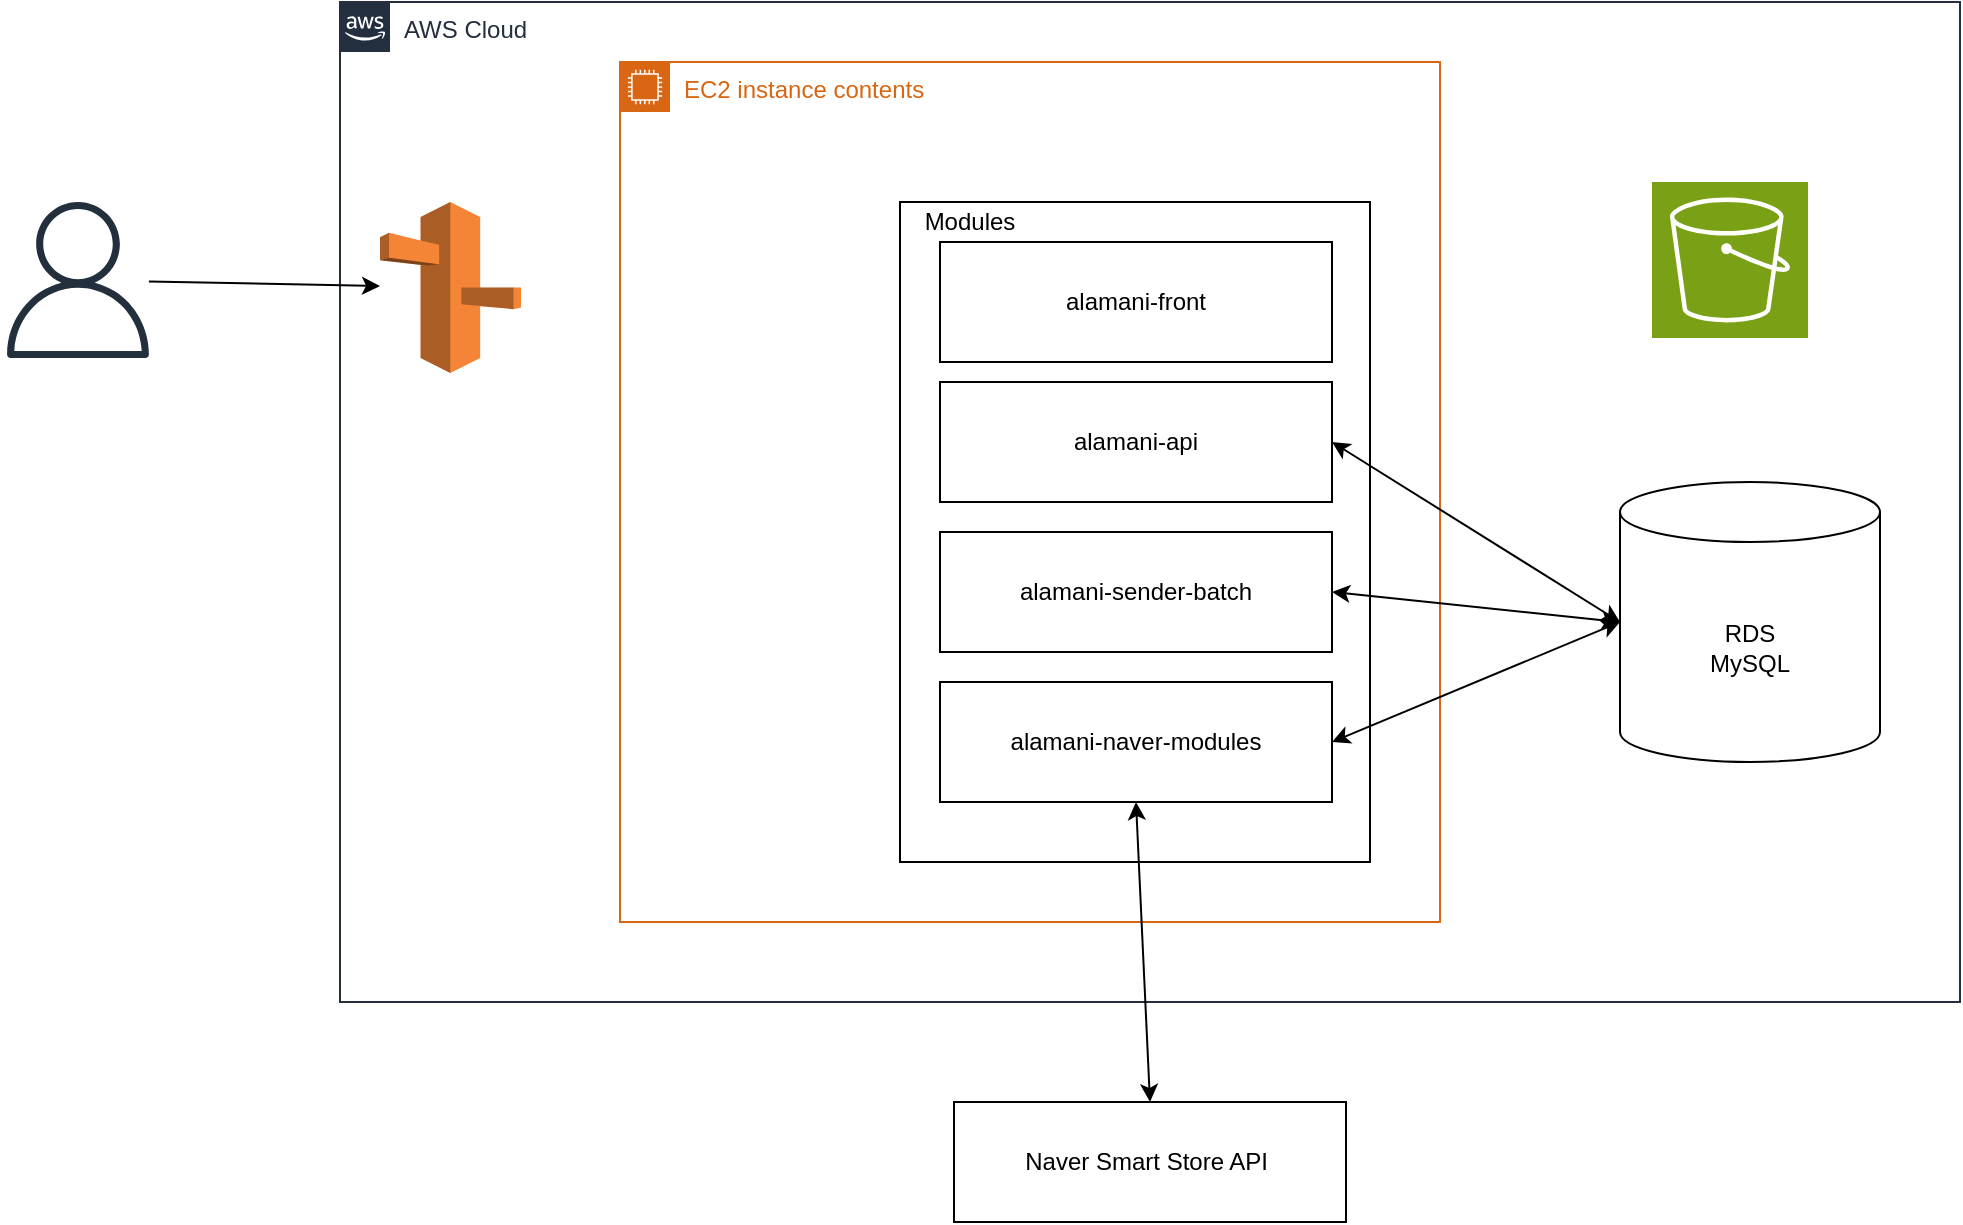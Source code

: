 <mxfile version="26.0.14">
  <diagram name="페이지-1" id="aB2JLFKd2H44Wkz3XPcQ">
    <mxGraphModel dx="3547" dy="1464" grid="1" gridSize="10" guides="1" tooltips="1" connect="1" arrows="1" fold="1" page="1" pageScale="1" pageWidth="827" pageHeight="1169" math="0" shadow="0">
      <root>
        <mxCell id="0" />
        <mxCell id="1" parent="0" />
        <mxCell id="tzBu8eTOmP9HdtIuSJKp-6" value="AWS Cloud" style="points=[[0,0],[0.25,0],[0.5,0],[0.75,0],[1,0],[1,0.25],[1,0.5],[1,0.75],[1,1],[0.75,1],[0.5,1],[0.25,1],[0,1],[0,0.75],[0,0.5],[0,0.25]];outlineConnect=0;gradientColor=none;html=1;whiteSpace=wrap;fontSize=12;fontStyle=0;container=1;pointerEvents=0;collapsible=0;recursiveResize=0;shape=mxgraph.aws4.group;grIcon=mxgraph.aws4.group_aws_cloud_alt;strokeColor=#232F3E;fillColor=none;verticalAlign=top;align=left;spacingLeft=30;fontColor=#232F3E;dashed=0;" vertex="1" parent="1">
          <mxGeometry x="60" y="90" width="810" height="500" as="geometry" />
        </mxCell>
        <mxCell id="tzBu8eTOmP9HdtIuSJKp-7" value="" style="sketch=0;points=[[0,0,0],[0.25,0,0],[0.5,0,0],[0.75,0,0],[1,0,0],[0,1,0],[0.25,1,0],[0.5,1,0],[0.75,1,0],[1,1,0],[0,0.25,0],[0,0.5,0],[0,0.75,0],[1,0.25,0],[1,0.5,0],[1,0.75,0]];outlineConnect=0;fontColor=#232F3E;fillColor=#7AA116;strokeColor=#ffffff;dashed=0;verticalLabelPosition=bottom;verticalAlign=top;align=center;html=1;fontSize=12;fontStyle=0;aspect=fixed;shape=mxgraph.aws4.resourceIcon;resIcon=mxgraph.aws4.s3;" vertex="1" parent="tzBu8eTOmP9HdtIuSJKp-6">
          <mxGeometry x="656" y="90" width="78" height="78" as="geometry" />
        </mxCell>
        <mxCell id="tzBu8eTOmP9HdtIuSJKp-9" value="EC2 instance contents" style="points=[[0,0],[0.25,0],[0.5,0],[0.75,0],[1,0],[1,0.25],[1,0.5],[1,0.75],[1,1],[0.75,1],[0.5,1],[0.25,1],[0,1],[0,0.75],[0,0.5],[0,0.25]];outlineConnect=0;gradientColor=none;html=1;whiteSpace=wrap;fontSize=12;fontStyle=0;container=1;pointerEvents=0;collapsible=0;recursiveResize=0;shape=mxgraph.aws4.group;grIcon=mxgraph.aws4.group_ec2_instance_contents;strokeColor=#D86613;fillColor=none;verticalAlign=top;align=left;spacingLeft=30;fontColor=#D86613;dashed=0;" vertex="1" parent="tzBu8eTOmP9HdtIuSJKp-6">
          <mxGeometry x="140" y="30" width="410" height="430" as="geometry" />
        </mxCell>
        <mxCell id="tzBu8eTOmP9HdtIuSJKp-21" value="" style="rounded=0;whiteSpace=wrap;html=1;" vertex="1" parent="tzBu8eTOmP9HdtIuSJKp-9">
          <mxGeometry x="140" y="70" width="235" height="330" as="geometry" />
        </mxCell>
        <mxCell id="tzBu8eTOmP9HdtIuSJKp-16" value="alamani-naver-modules" style="rounded=0;whiteSpace=wrap;html=1;" vertex="1" parent="tzBu8eTOmP9HdtIuSJKp-9">
          <mxGeometry x="160" y="310" width="196" height="60" as="geometry" />
        </mxCell>
        <mxCell id="tzBu8eTOmP9HdtIuSJKp-17" value="alamani-front" style="rounded=0;whiteSpace=wrap;html=1;" vertex="1" parent="tzBu8eTOmP9HdtIuSJKp-9">
          <mxGeometry x="160" y="90" width="196" height="60" as="geometry" />
        </mxCell>
        <mxCell id="tzBu8eTOmP9HdtIuSJKp-18" value="alamani-api" style="rounded=0;whiteSpace=wrap;html=1;" vertex="1" parent="tzBu8eTOmP9HdtIuSJKp-9">
          <mxGeometry x="160" y="160" width="196" height="60" as="geometry" />
        </mxCell>
        <mxCell id="tzBu8eTOmP9HdtIuSJKp-19" value="alamani-sender-batch" style="rounded=0;whiteSpace=wrap;html=1;" vertex="1" parent="tzBu8eTOmP9HdtIuSJKp-9">
          <mxGeometry x="160" y="235" width="196" height="60" as="geometry" />
        </mxCell>
        <mxCell id="tzBu8eTOmP9HdtIuSJKp-22" value="Modules" style="text;html=1;align=center;verticalAlign=middle;whiteSpace=wrap;rounded=0;" vertex="1" parent="tzBu8eTOmP9HdtIuSJKp-9">
          <mxGeometry x="140" y="60" width="70" height="40" as="geometry" />
        </mxCell>
        <mxCell id="tzBu8eTOmP9HdtIuSJKp-10" value="" style="outlineConnect=0;dashed=0;verticalLabelPosition=bottom;verticalAlign=top;align=center;html=1;shape=mxgraph.aws3.route_53;fillColor=#F58536;gradientColor=none;" vertex="1" parent="tzBu8eTOmP9HdtIuSJKp-6">
          <mxGeometry x="20" y="100" width="70.5" height="85.5" as="geometry" />
        </mxCell>
        <mxCell id="tzBu8eTOmP9HdtIuSJKp-23" value="RDS&lt;div&gt;MySQL&lt;/div&gt;" style="shape=cylinder3;whiteSpace=wrap;html=1;boundedLbl=1;backgroundOutline=1;size=15;" vertex="1" parent="tzBu8eTOmP9HdtIuSJKp-6">
          <mxGeometry x="640" y="240" width="130" height="140" as="geometry" />
        </mxCell>
        <mxCell id="tzBu8eTOmP9HdtIuSJKp-25" value="" style="endArrow=classic;startArrow=classic;html=1;rounded=0;exitX=1;exitY=0.5;exitDx=0;exitDy=0;entryX=0;entryY=0.5;entryDx=0;entryDy=0;entryPerimeter=0;" edge="1" parent="tzBu8eTOmP9HdtIuSJKp-6" source="tzBu8eTOmP9HdtIuSJKp-18" target="tzBu8eTOmP9HdtIuSJKp-23">
          <mxGeometry width="50" height="50" relative="1" as="geometry">
            <mxPoint x="680" y="280" as="sourcePoint" />
            <mxPoint x="730" y="230" as="targetPoint" />
          </mxGeometry>
        </mxCell>
        <mxCell id="tzBu8eTOmP9HdtIuSJKp-26" value="" style="endArrow=classic;startArrow=classic;html=1;rounded=0;exitX=1;exitY=0.5;exitDx=0;exitDy=0;entryX=0;entryY=0.5;entryDx=0;entryDy=0;entryPerimeter=0;" edge="1" parent="tzBu8eTOmP9HdtIuSJKp-6" source="tzBu8eTOmP9HdtIuSJKp-19" target="tzBu8eTOmP9HdtIuSJKp-23">
          <mxGeometry width="50" height="50" relative="1" as="geometry">
            <mxPoint x="506" y="230" as="sourcePoint" />
            <mxPoint x="650" y="320" as="targetPoint" />
          </mxGeometry>
        </mxCell>
        <mxCell id="tzBu8eTOmP9HdtIuSJKp-27" value="" style="endArrow=classic;startArrow=classic;html=1;rounded=0;exitX=1;exitY=0.5;exitDx=0;exitDy=0;entryX=0;entryY=0.5;entryDx=0;entryDy=0;entryPerimeter=0;" edge="1" parent="tzBu8eTOmP9HdtIuSJKp-6" source="tzBu8eTOmP9HdtIuSJKp-16" target="tzBu8eTOmP9HdtIuSJKp-23">
          <mxGeometry width="50" height="50" relative="1" as="geometry">
            <mxPoint x="516" y="240" as="sourcePoint" />
            <mxPoint x="660" y="330" as="targetPoint" />
          </mxGeometry>
        </mxCell>
        <mxCell id="tzBu8eTOmP9HdtIuSJKp-12" value="" style="sketch=0;outlineConnect=0;fontColor=#232F3E;gradientColor=none;fillColor=#232F3D;strokeColor=none;dashed=0;verticalLabelPosition=bottom;verticalAlign=top;align=center;html=1;fontSize=12;fontStyle=0;aspect=fixed;pointerEvents=1;shape=mxgraph.aws4.user;" vertex="1" parent="1">
          <mxGeometry x="-110" y="190" width="78" height="78" as="geometry" />
        </mxCell>
        <mxCell id="tzBu8eTOmP9HdtIuSJKp-20" value="" style="endArrow=classic;html=1;rounded=0;" edge="1" parent="1" source="tzBu8eTOmP9HdtIuSJKp-12" target="tzBu8eTOmP9HdtIuSJKp-10">
          <mxGeometry width="50" height="50" relative="1" as="geometry">
            <mxPoint x="390" y="370" as="sourcePoint" />
            <mxPoint x="440" y="320" as="targetPoint" />
          </mxGeometry>
        </mxCell>
        <mxCell id="tzBu8eTOmP9HdtIuSJKp-28" value="" style="endArrow=classic;startArrow=classic;html=1;rounded=0;exitX=0.5;exitY=1;exitDx=0;exitDy=0;entryX=0.5;entryY=0;entryDx=0;entryDy=0;" edge="1" parent="1" source="tzBu8eTOmP9HdtIuSJKp-16" target="tzBu8eTOmP9HdtIuSJKp-29">
          <mxGeometry width="50" height="50" relative="1" as="geometry">
            <mxPoint x="566" y="470" as="sourcePoint" />
            <mxPoint x="460" y="680" as="targetPoint" />
          </mxGeometry>
        </mxCell>
        <mxCell id="tzBu8eTOmP9HdtIuSJKp-29" value="Naver Smart Store API&amp;nbsp;" style="rounded=0;whiteSpace=wrap;html=1;" vertex="1" parent="1">
          <mxGeometry x="367" y="640" width="196" height="60" as="geometry" />
        </mxCell>
      </root>
    </mxGraphModel>
  </diagram>
</mxfile>
